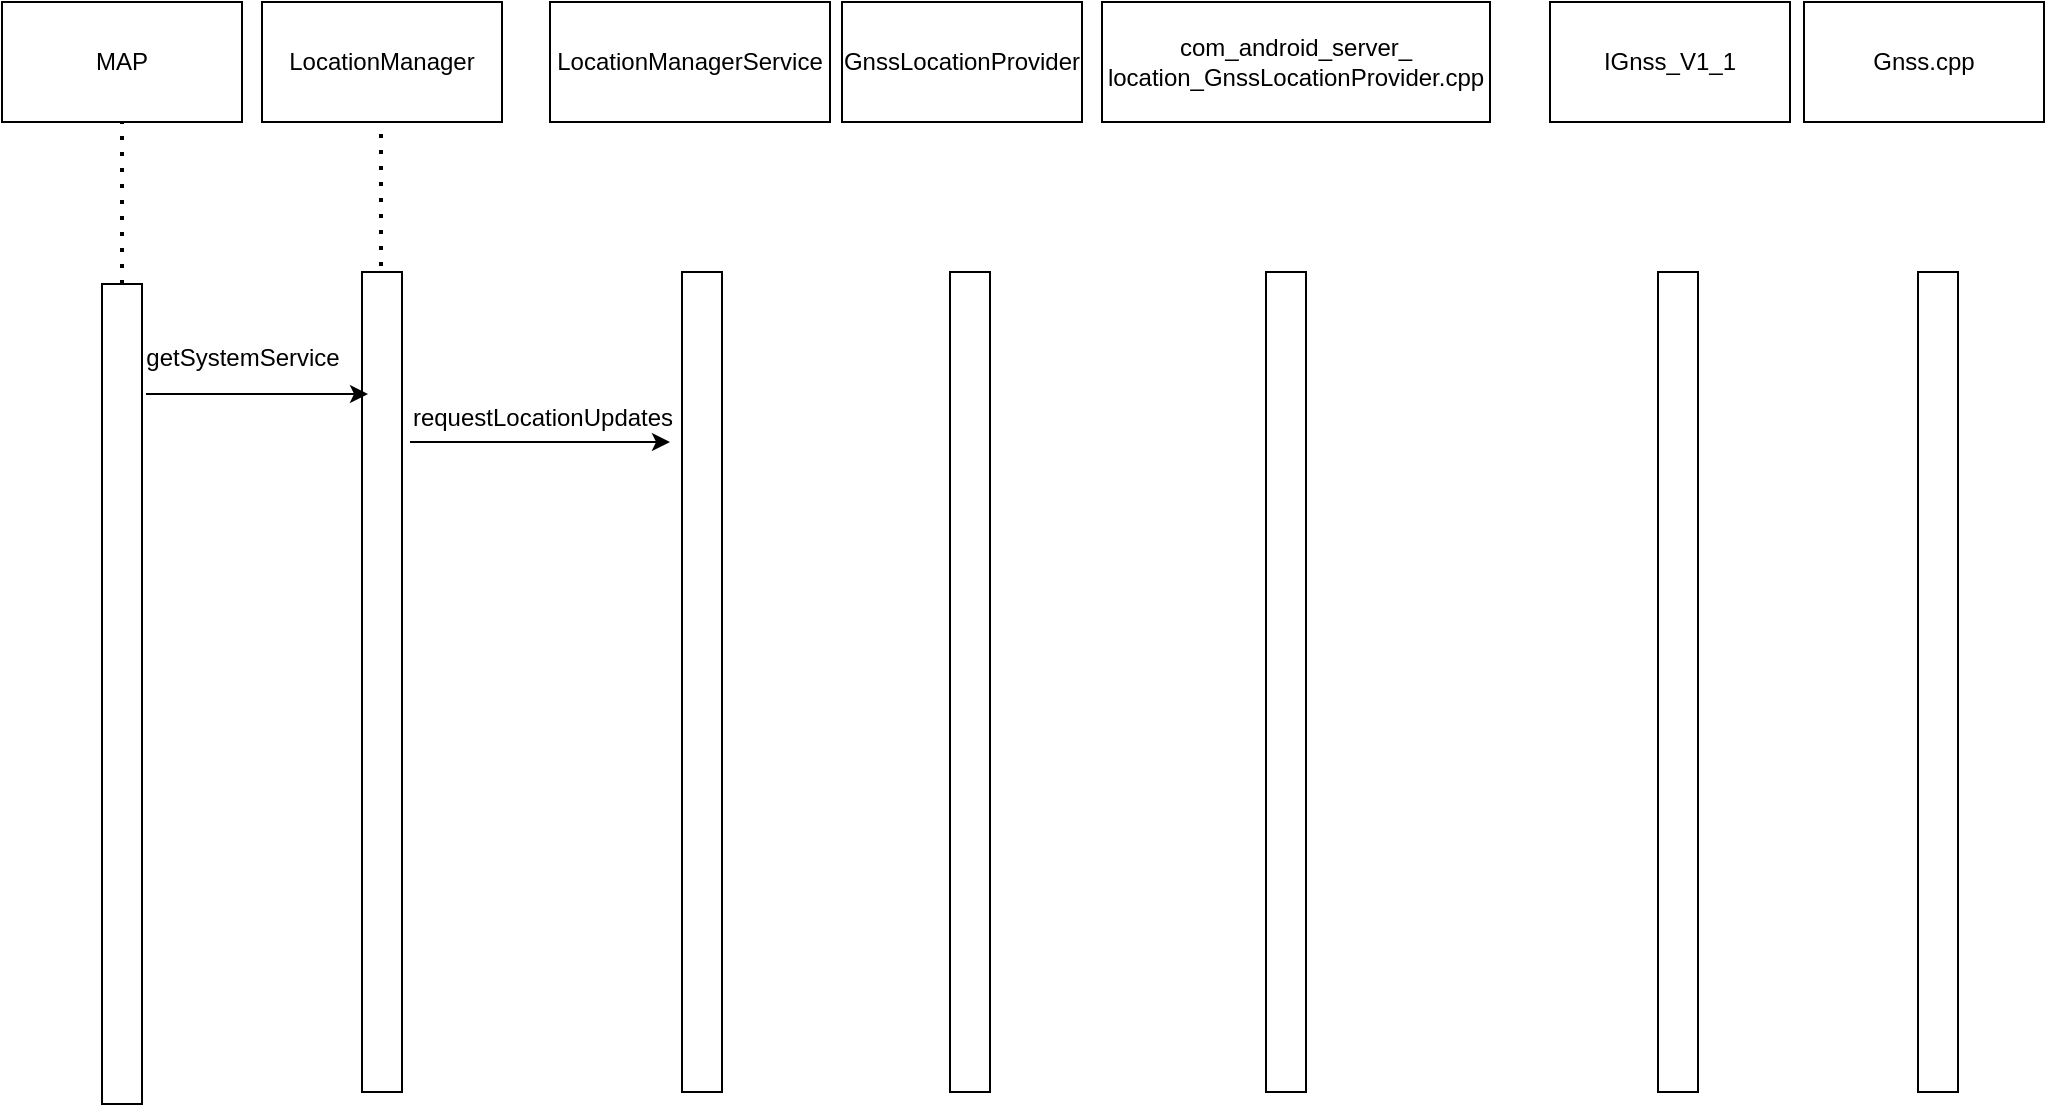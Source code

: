 <mxfile version="20.3.7" type="github">
  <diagram id="R5M0EQiT70jFXRIH_B0B" name="第 1 页">
    <mxGraphModel dx="1422" dy="705" grid="1" gridSize="10" guides="1" tooltips="1" connect="1" arrows="1" fold="1" page="1" pageScale="1" pageWidth="827" pageHeight="1169" math="0" shadow="0">
      <root>
        <mxCell id="0" />
        <mxCell id="1" parent="0" />
        <mxCell id="CG5CflsM_ie-T5YU8wLy-7" value="MAP" style="rounded=0;whiteSpace=wrap;html=1;" vertex="1" parent="1">
          <mxGeometry x="36" y="40" width="120" height="60" as="geometry" />
        </mxCell>
        <mxCell id="CG5CflsM_ie-T5YU8wLy-8" value="LocationManager" style="rounded=0;whiteSpace=wrap;html=1;" vertex="1" parent="1">
          <mxGeometry x="166" y="40" width="120" height="60" as="geometry" />
        </mxCell>
        <mxCell id="CG5CflsM_ie-T5YU8wLy-9" value="LocationManagerService" style="rounded=0;whiteSpace=wrap;html=1;" vertex="1" parent="1">
          <mxGeometry x="310" y="40" width="140" height="60" as="geometry" />
        </mxCell>
        <mxCell id="CG5CflsM_ie-T5YU8wLy-10" value="GnssLocationProvider" style="rounded=0;whiteSpace=wrap;html=1;" vertex="1" parent="1">
          <mxGeometry x="456" y="40" width="120" height="60" as="geometry" />
        </mxCell>
        <mxCell id="CG5CflsM_ie-T5YU8wLy-11" value="&lt;span style=&quot;&quot;&gt;com_android_server_&lt;br&gt;location_GnssLocationProvider.cpp&lt;/span&gt;" style="rounded=0;whiteSpace=wrap;html=1;" vertex="1" parent="1">
          <mxGeometry x="586" y="40" width="194" height="60" as="geometry" />
        </mxCell>
        <mxCell id="CG5CflsM_ie-T5YU8wLy-12" value="IGnss_V1_1" style="rounded=0;whiteSpace=wrap;html=1;" vertex="1" parent="1">
          <mxGeometry x="810" y="40" width="120" height="60" as="geometry" />
        </mxCell>
        <mxCell id="CG5CflsM_ie-T5YU8wLy-13" value="Gnss.cpp" style="rounded=0;whiteSpace=wrap;html=1;" vertex="1" parent="1">
          <mxGeometry x="937" y="40" width="120" height="60" as="geometry" />
        </mxCell>
        <mxCell id="CG5CflsM_ie-T5YU8wLy-15" value="" style="rounded=0;whiteSpace=wrap;html=1;horizontal=0;" vertex="1" parent="1">
          <mxGeometry x="86" y="181" width="20" height="410" as="geometry" />
        </mxCell>
        <mxCell id="CG5CflsM_ie-T5YU8wLy-18" value="" style="endArrow=none;dashed=1;html=1;dashPattern=1 3;strokeWidth=2;rounded=0;entryX=0.5;entryY=1;entryDx=0;entryDy=0;exitX=0.5;exitY=0;exitDx=0;exitDy=0;exitPerimeter=0;" edge="1" parent="1" source="CG5CflsM_ie-T5YU8wLy-15" target="CG5CflsM_ie-T5YU8wLy-7">
          <mxGeometry width="50" height="50" relative="1" as="geometry">
            <mxPoint x="86" y="180" as="sourcePoint" />
            <mxPoint x="106" y="110" as="targetPoint" />
          </mxGeometry>
        </mxCell>
        <mxCell id="CG5CflsM_ie-T5YU8wLy-19" value="" style="endArrow=none;dashed=1;html=1;dashPattern=1 3;strokeWidth=2;rounded=0;entryX=0.5;entryY=1;entryDx=0;entryDy=0;exitX=0.5;exitY=0;exitDx=0;exitDy=0;exitPerimeter=0;" edge="1" parent="1">
          <mxGeometry width="50" height="50" relative="1" as="geometry">
            <mxPoint x="225.5" y="180" as="sourcePoint" />
            <mxPoint x="225.5" y="100" as="targetPoint" />
          </mxGeometry>
        </mxCell>
        <mxCell id="CG5CflsM_ie-T5YU8wLy-20" value="" style="rounded=0;whiteSpace=wrap;html=1;horizontal=0;" vertex="1" parent="1">
          <mxGeometry x="216" y="175" width="20" height="410" as="geometry" />
        </mxCell>
        <mxCell id="CG5CflsM_ie-T5YU8wLy-23" value="getSystemService" style="text;html=1;resizable=0;autosize=1;align=center;verticalAlign=middle;points=[];fillColor=none;strokeColor=none;rounded=0;" vertex="1" parent="1">
          <mxGeometry x="96" y="203" width="120" height="30" as="geometry" />
        </mxCell>
        <mxCell id="CG5CflsM_ie-T5YU8wLy-24" value="" style="endArrow=classic;html=1;rounded=0;exitX=1.1;exitY=0.134;exitDx=0;exitDy=0;exitPerimeter=0;entryX=1.025;entryY=1.1;entryDx=0;entryDy=0;entryPerimeter=0;" edge="1" parent="1" source="CG5CflsM_ie-T5YU8wLy-15" target="CG5CflsM_ie-T5YU8wLy-23">
          <mxGeometry width="50" height="50" relative="1" as="geometry">
            <mxPoint x="131" y="280" as="sourcePoint" />
            <mxPoint x="181" y="230" as="targetPoint" />
          </mxGeometry>
        </mxCell>
        <mxCell id="CG5CflsM_ie-T5YU8wLy-25" value="" style="rounded=0;whiteSpace=wrap;html=1;horizontal=0;" vertex="1" parent="1">
          <mxGeometry x="376" y="175" width="20" height="410" as="geometry" />
        </mxCell>
        <mxCell id="CG5CflsM_ie-T5YU8wLy-26" value="" style="rounded=0;whiteSpace=wrap;html=1;horizontal=0;" vertex="1" parent="1">
          <mxGeometry x="510" y="175" width="20" height="410" as="geometry" />
        </mxCell>
        <mxCell id="CG5CflsM_ie-T5YU8wLy-27" value="" style="rounded=0;whiteSpace=wrap;html=1;horizontal=0;" vertex="1" parent="1">
          <mxGeometry x="668" y="175" width="20" height="410" as="geometry" />
        </mxCell>
        <mxCell id="CG5CflsM_ie-T5YU8wLy-28" value="" style="rounded=0;whiteSpace=wrap;html=1;horizontal=0;" vertex="1" parent="1">
          <mxGeometry x="864" y="175" width="20" height="410" as="geometry" />
        </mxCell>
        <mxCell id="CG5CflsM_ie-T5YU8wLy-29" value="" style="rounded=0;whiteSpace=wrap;html=1;horizontal=0;" vertex="1" parent="1">
          <mxGeometry x="994" y="175" width="20" height="410" as="geometry" />
        </mxCell>
        <mxCell id="CG5CflsM_ie-T5YU8wLy-30" value="requestLocationUpdates" style="text;html=1;resizable=0;autosize=1;align=center;verticalAlign=middle;points=[];fillColor=none;strokeColor=none;rounded=0;" vertex="1" parent="1">
          <mxGeometry x="231" y="233" width="150" height="30" as="geometry" />
        </mxCell>
        <mxCell id="CG5CflsM_ie-T5YU8wLy-31" value="" style="endArrow=classic;html=1;rounded=0;" edge="1" parent="1">
          <mxGeometry width="50" height="50" relative="1" as="geometry">
            <mxPoint x="240" y="260" as="sourcePoint" />
            <mxPoint x="370" y="260" as="targetPoint" />
          </mxGeometry>
        </mxCell>
      </root>
    </mxGraphModel>
  </diagram>
</mxfile>
